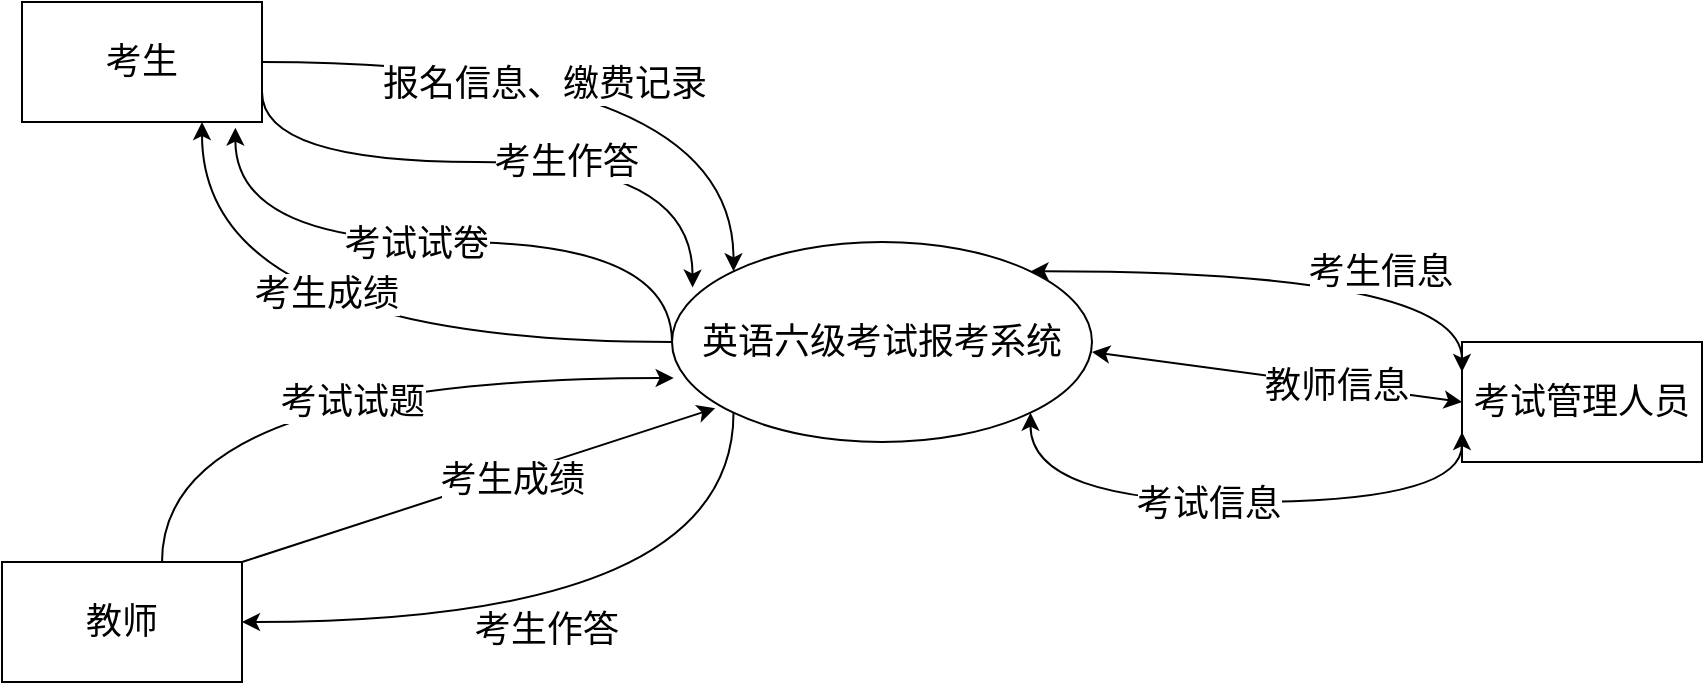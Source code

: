<mxfile version="21.2.8" type="device">
  <diagram name="Page-1" id="5d7acffa-a066-3a61-03fe-96351882024d">
    <mxGraphModel dx="1219" dy="722" grid="1" gridSize="10" guides="1" tooltips="1" connect="1" arrows="1" fold="1" page="1" pageScale="1" pageWidth="1100" pageHeight="850" background="#ffffff" math="0" shadow="0">
      <root>
        <mxCell id="0" />
        <mxCell id="1" parent="0" />
        <mxCell id="iiY27Es0LYnrTPNcv6zx-1" value="考生" style="rounded=0;whiteSpace=wrap;html=1;fontSize=18;" vertex="1" parent="1">
          <mxGeometry x="120" y="230" width="120" height="60" as="geometry" />
        </mxCell>
        <mxCell id="iiY27Es0LYnrTPNcv6zx-2" value="教师" style="rounded=0;whiteSpace=wrap;html=1;fontSize=18;" vertex="1" parent="1">
          <mxGeometry x="110" y="510" width="120" height="60" as="geometry" />
        </mxCell>
        <mxCell id="iiY27Es0LYnrTPNcv6zx-3" value="考试管理人员" style="rounded=0;whiteSpace=wrap;html=1;fontSize=18;" vertex="1" parent="1">
          <mxGeometry x="840" y="400" width="120" height="60" as="geometry" />
        </mxCell>
        <mxCell id="iiY27Es0LYnrTPNcv6zx-5" value="英语六级考试报考系统" style="ellipse;whiteSpace=wrap;html=1;fontSize=18;" vertex="1" parent="1">
          <mxGeometry x="445" y="350" width="210" height="100" as="geometry" />
        </mxCell>
        <mxCell id="iiY27Es0LYnrTPNcv6zx-8" value="" style="endArrow=classic;html=1;rounded=0;exitX=1;exitY=0.5;exitDx=0;exitDy=0;entryX=0;entryY=0;entryDx=0;entryDy=0;edgeStyle=orthogonalEdgeStyle;curved=1;" edge="1" parent="1" source="iiY27Es0LYnrTPNcv6zx-1" target="iiY27Es0LYnrTPNcv6zx-5">
          <mxGeometry width="50" height="50" relative="1" as="geometry">
            <mxPoint x="290" y="370" as="sourcePoint" />
            <mxPoint x="340" y="320" as="targetPoint" />
            <Array as="points">
              <mxPoint x="475" y="260" />
            </Array>
          </mxGeometry>
        </mxCell>
        <mxCell id="iiY27Es0LYnrTPNcv6zx-9" value="&lt;font style=&quot;font-size: 18px;&quot;&gt;报名信息、缴费记录&lt;/font&gt;" style="edgeLabel;html=1;align=center;verticalAlign=middle;resizable=0;points=[];" vertex="1" connectable="0" parent="iiY27Es0LYnrTPNcv6zx-8">
          <mxGeometry x="-0.176" y="-11" relative="1" as="geometry">
            <mxPoint as="offset" />
          </mxGeometry>
        </mxCell>
        <mxCell id="iiY27Es0LYnrTPNcv6zx-10" value="" style="endArrow=classic;html=1;rounded=0;exitX=1;exitY=0.75;exitDx=0;exitDy=0;entryX=0.049;entryY=0.228;entryDx=0;entryDy=0;entryPerimeter=0;edgeStyle=orthogonalEdgeStyle;curved=1;" edge="1" parent="1" source="iiY27Es0LYnrTPNcv6zx-1" target="iiY27Es0LYnrTPNcv6zx-5">
          <mxGeometry width="50" height="50" relative="1" as="geometry">
            <mxPoint x="290" y="410" as="sourcePoint" />
            <mxPoint x="340" y="360" as="targetPoint" />
            <Array as="points">
              <mxPoint x="240" y="310" />
              <mxPoint x="455" y="310" />
            </Array>
          </mxGeometry>
        </mxCell>
        <mxCell id="iiY27Es0LYnrTPNcv6zx-11" value="考生作答" style="edgeLabel;html=1;align=center;verticalAlign=middle;resizable=0;points=[];fontSize=18;" vertex="1" connectable="0" parent="iiY27Es0LYnrTPNcv6zx-10">
          <mxGeometry x="0.195" relative="1" as="geometry">
            <mxPoint as="offset" />
          </mxGeometry>
        </mxCell>
        <mxCell id="iiY27Es0LYnrTPNcv6zx-12" value="" style="endArrow=classic;html=1;rounded=0;entryX=0.75;entryY=1;entryDx=0;entryDy=0;exitX=0;exitY=0.5;exitDx=0;exitDy=0;edgeStyle=orthogonalEdgeStyle;curved=1;" edge="1" parent="1" source="iiY27Es0LYnrTPNcv6zx-5" target="iiY27Es0LYnrTPNcv6zx-1">
          <mxGeometry width="50" height="50" relative="1" as="geometry">
            <mxPoint x="270" y="460" as="sourcePoint" />
            <mxPoint x="320" y="410" as="targetPoint" />
          </mxGeometry>
        </mxCell>
        <mxCell id="iiY27Es0LYnrTPNcv6zx-13" value="&lt;span style=&quot;font-size: 18px;&quot;&gt;考生成绩&lt;/span&gt;" style="edgeLabel;html=1;align=center;verticalAlign=middle;resizable=0;points=[];" vertex="1" connectable="0" parent="iiY27Es0LYnrTPNcv6zx-12">
          <mxGeometry x="0.004" y="-24" relative="1" as="geometry">
            <mxPoint as="offset" />
          </mxGeometry>
        </mxCell>
        <mxCell id="iiY27Es0LYnrTPNcv6zx-14" value="" style="endArrow=classic;html=1;rounded=0;exitX=0;exitY=1;exitDx=0;exitDy=0;entryX=1;entryY=0.5;entryDx=0;entryDy=0;edgeStyle=orthogonalEdgeStyle;curved=1;" edge="1" parent="1" source="iiY27Es0LYnrTPNcv6zx-5" target="iiY27Es0LYnrTPNcv6zx-2">
          <mxGeometry width="50" height="50" relative="1" as="geometry">
            <mxPoint x="480" y="610" as="sourcePoint" />
            <mxPoint x="530" y="560" as="targetPoint" />
            <Array as="points">
              <mxPoint x="475" y="540" />
            </Array>
          </mxGeometry>
        </mxCell>
        <mxCell id="iiY27Es0LYnrTPNcv6zx-15" value="考生作答" style="edgeLabel;html=1;align=center;verticalAlign=middle;resizable=0;points=[];fontSize=18;" vertex="1" connectable="0" parent="iiY27Es0LYnrTPNcv6zx-14">
          <mxGeometry x="0.134" y="4" relative="1" as="geometry">
            <mxPoint as="offset" />
          </mxGeometry>
        </mxCell>
        <mxCell id="iiY27Es0LYnrTPNcv6zx-19" value="" style="endArrow=classic;html=1;rounded=0;entryX=0.103;entryY=0.831;entryDx=0;entryDy=0;entryPerimeter=0;" edge="1" parent="1" target="iiY27Es0LYnrTPNcv6zx-5">
          <mxGeometry width="50" height="50" relative="1" as="geometry">
            <mxPoint x="230" y="510" as="sourcePoint" />
            <mxPoint x="280" y="460" as="targetPoint" />
          </mxGeometry>
        </mxCell>
        <mxCell id="iiY27Es0LYnrTPNcv6zx-20" value="&lt;span style=&quot;font-size: 18px;&quot;&gt;考生成绩&lt;/span&gt;" style="edgeLabel;html=1;align=center;verticalAlign=middle;resizable=0;points=[];" vertex="1" connectable="0" parent="iiY27Es0LYnrTPNcv6zx-19">
          <mxGeometry x="0.133" y="-2" relative="1" as="geometry">
            <mxPoint as="offset" />
          </mxGeometry>
        </mxCell>
        <mxCell id="iiY27Es0LYnrTPNcv6zx-21" value="" style="endArrow=classic;html=1;rounded=0;entryX=0.004;entryY=0.68;entryDx=0;entryDy=0;entryPerimeter=0;edgeStyle=orthogonalEdgeStyle;curved=1;" edge="1" parent="1" target="iiY27Es0LYnrTPNcv6zx-5">
          <mxGeometry width="50" height="50" relative="1" as="geometry">
            <mxPoint x="190" y="510" as="sourcePoint" />
            <mxPoint x="240" y="460" as="targetPoint" />
            <Array as="points">
              <mxPoint x="190" y="418" />
            </Array>
          </mxGeometry>
        </mxCell>
        <mxCell id="iiY27Es0LYnrTPNcv6zx-22" value="&lt;font style=&quot;font-size: 18px;&quot;&gt;考试试题&lt;/font&gt;" style="edgeLabel;html=1;align=center;verticalAlign=middle;resizable=0;points=[];" vertex="1" connectable="0" parent="iiY27Es0LYnrTPNcv6zx-21">
          <mxGeometry x="0.074" y="-12" relative="1" as="geometry">
            <mxPoint as="offset" />
          </mxGeometry>
        </mxCell>
        <mxCell id="iiY27Es0LYnrTPNcv6zx-25" value="" style="endArrow=classic;html=1;rounded=0;entryX=0.889;entryY=1.047;entryDx=0;entryDy=0;entryPerimeter=0;exitX=0;exitY=0.5;exitDx=0;exitDy=0;edgeStyle=orthogonalEdgeStyle;curved=1;" edge="1" parent="1" source="iiY27Es0LYnrTPNcv6zx-5" target="iiY27Es0LYnrTPNcv6zx-1">
          <mxGeometry width="50" height="50" relative="1" as="geometry">
            <mxPoint x="445" y="390" as="sourcePoint" />
            <mxPoint x="495" y="340" as="targetPoint" />
            <Array as="points">
              <mxPoint x="445" y="350" />
              <mxPoint x="227" y="350" />
            </Array>
          </mxGeometry>
        </mxCell>
        <mxCell id="iiY27Es0LYnrTPNcv6zx-26" value="考试试卷" style="edgeLabel;html=1;align=center;verticalAlign=middle;resizable=0;points=[];fontSize=18;" vertex="1" connectable="0" parent="iiY27Es0LYnrTPNcv6zx-25">
          <mxGeometry x="0.097" y="1" relative="1" as="geometry">
            <mxPoint as="offset" />
          </mxGeometry>
        </mxCell>
        <mxCell id="iiY27Es0LYnrTPNcv6zx-27" value="" style="endArrow=classic;startArrow=classic;html=1;rounded=0;exitX=1;exitY=0;exitDx=0;exitDy=0;entryX=0;entryY=0.25;entryDx=0;entryDy=0;edgeStyle=orthogonalEdgeStyle;curved=1;" edge="1" parent="1" source="iiY27Es0LYnrTPNcv6zx-5" target="iiY27Es0LYnrTPNcv6zx-3">
          <mxGeometry width="50" height="50" relative="1" as="geometry">
            <mxPoint x="730" y="370" as="sourcePoint" />
            <mxPoint x="780" y="320" as="targetPoint" />
            <Array as="points">
              <mxPoint x="840" y="365" />
            </Array>
          </mxGeometry>
        </mxCell>
        <mxCell id="iiY27Es0LYnrTPNcv6zx-28" value="考生信息" style="edgeLabel;html=1;align=center;verticalAlign=middle;resizable=0;points=[];fontSize=18;" vertex="1" connectable="0" parent="iiY27Es0LYnrTPNcv6zx-27">
          <mxGeometry x="0.313" relative="1" as="geometry">
            <mxPoint as="offset" />
          </mxGeometry>
        </mxCell>
        <mxCell id="iiY27Es0LYnrTPNcv6zx-29" value="" style="endArrow=classic;startArrow=classic;html=1;rounded=0;exitX=1;exitY=0;exitDx=0;exitDy=0;entryX=0;entryY=0.5;entryDx=0;entryDy=0;" edge="1" parent="1" target="iiY27Es0LYnrTPNcv6zx-3">
          <mxGeometry width="50" height="50" relative="1" as="geometry">
            <mxPoint x="655" y="405" as="sourcePoint" />
            <mxPoint x="870" y="455" as="targetPoint" />
          </mxGeometry>
        </mxCell>
        <mxCell id="iiY27Es0LYnrTPNcv6zx-30" value="教师信息" style="edgeLabel;html=1;align=center;verticalAlign=middle;resizable=0;points=[];fontSize=18;" vertex="1" connectable="0" parent="iiY27Es0LYnrTPNcv6zx-29">
          <mxGeometry x="0.313" relative="1" as="geometry">
            <mxPoint as="offset" />
          </mxGeometry>
        </mxCell>
        <mxCell id="iiY27Es0LYnrTPNcv6zx-33" value="" style="endArrow=classic;startArrow=classic;html=1;rounded=0;exitX=1;exitY=1;exitDx=0;exitDy=0;entryX=0;entryY=0.75;entryDx=0;entryDy=0;edgeStyle=orthogonalEdgeStyle;curved=1;" edge="1" parent="1" source="iiY27Es0LYnrTPNcv6zx-5" target="iiY27Es0LYnrTPNcv6zx-3">
          <mxGeometry width="50" height="50" relative="1" as="geometry">
            <mxPoint x="690" y="580" as="sourcePoint" />
            <mxPoint x="740" y="530" as="targetPoint" />
            <Array as="points">
              <mxPoint x="625" y="480" />
              <mxPoint x="840" y="480" />
            </Array>
          </mxGeometry>
        </mxCell>
        <mxCell id="iiY27Es0LYnrTPNcv6zx-34" value="考试信息" style="edgeLabel;html=1;align=center;verticalAlign=middle;resizable=0;points=[];fontSize=18;" vertex="1" connectable="0" parent="iiY27Es0LYnrTPNcv6zx-33">
          <mxGeometry x="-0.098" y="-1" relative="1" as="geometry">
            <mxPoint as="offset" />
          </mxGeometry>
        </mxCell>
      </root>
    </mxGraphModel>
  </diagram>
</mxfile>
